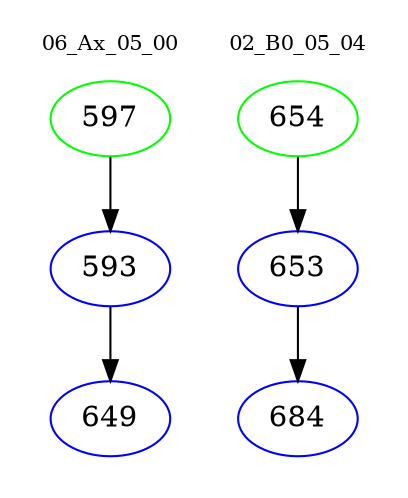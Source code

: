 digraph{
subgraph cluster_0 {
color = white
label = "06_Ax_05_00";
fontsize=10;
T0_597 [label="597", color="green"]
T0_597 -> T0_593 [color="black"]
T0_593 [label="593", color="blue"]
T0_593 -> T0_649 [color="black"]
T0_649 [label="649", color="blue"]
}
subgraph cluster_1 {
color = white
label = "02_B0_05_04";
fontsize=10;
T1_654 [label="654", color="green"]
T1_654 -> T1_653 [color="black"]
T1_653 [label="653", color="blue"]
T1_653 -> T1_684 [color="black"]
T1_684 [label="684", color="blue"]
}
}
